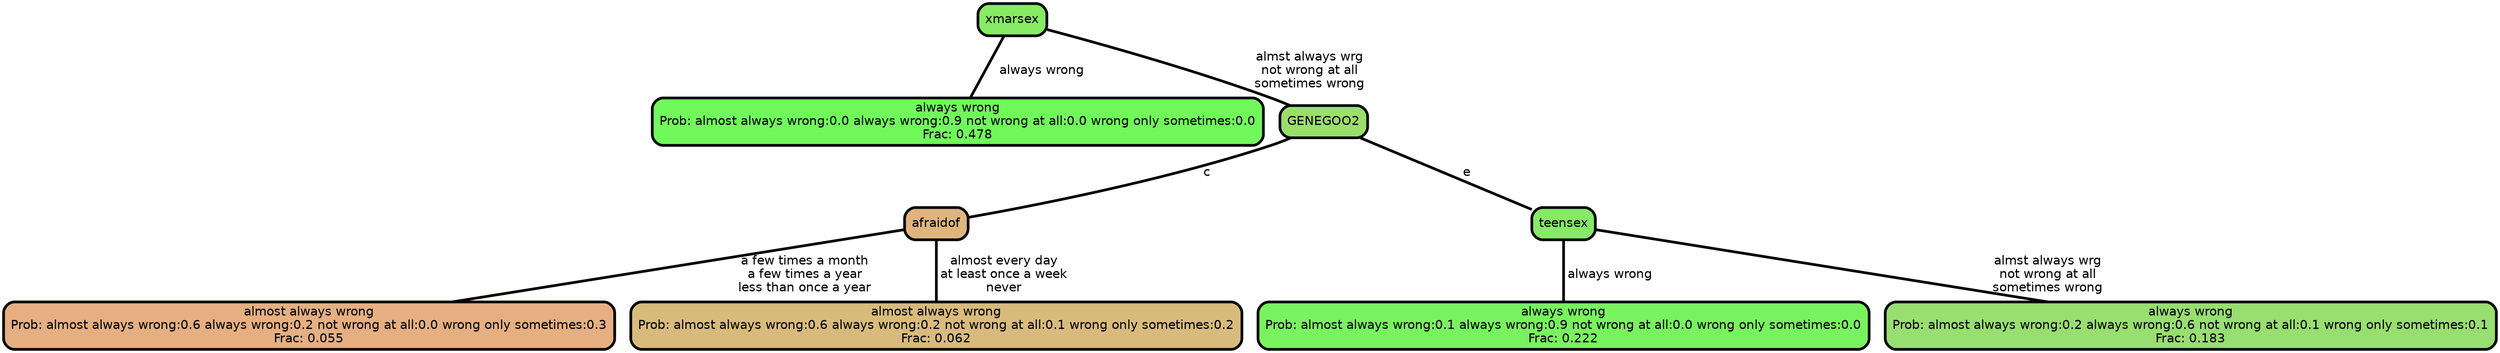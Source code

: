 graph Tree {
node [shape=box, style="filled, rounded",color="black",penwidth="3",fontcolor="black",                 fontname=helvetica] ;
graph [ranksep="0 equally", splines=straight,                 bgcolor=transparent, dpi=200] ;
edge [fontname=helvetica, color=black] ;
0 [label="always wrong
Prob: almost always wrong:0.0 always wrong:0.9 not wrong at all:0.0 wrong only sometimes:0.0
Frac: 0.478", fillcolor="#71f95b"] ;
1 [label="xmarsex", fillcolor="#87eb64"] ;
2 [label="almost always wrong
Prob: almost always wrong:0.6 always wrong:0.2 not wrong at all:0.0 wrong only sometimes:0.3
Frac: 0.055", fillcolor="#e5af81"] ;
3 [label="afraidof", fillcolor="#deb57f"] ;
4 [label="almost always wrong
Prob: almost always wrong:0.6 always wrong:0.2 not wrong at all:0.1 wrong only sometimes:0.2
Frac: 0.062", fillcolor="#d8bb7c"] ;
5 [label="GENEGOO2", fillcolor="#9ade6c"] ;
6 [label="always wrong
Prob: almost always wrong:0.1 always wrong:0.9 not wrong at all:0.0 wrong only sometimes:0.0
Frac: 0.222", fillcolor="#78f35f"] ;
7 [label="teensex", fillcolor="#87e967"] ;
8 [label="always wrong
Prob: almost always wrong:0.2 always wrong:0.6 not wrong at all:0.1 wrong only sometimes:0.1
Frac: 0.183", fillcolor="#98de70"] ;
1 -- 0 [label=" always wrong",penwidth=3] ;
1 -- 5 [label=" almst always wrg\n not wrong at all\n sometimes wrong",penwidth=3] ;
3 -- 2 [label=" a few times a month\n a few times a year\n less than once a year",penwidth=3] ;
3 -- 4 [label=" almost every day\n at least once a week\n never",penwidth=3] ;
5 -- 3 [label=" c",penwidth=3] ;
5 -- 7 [label=" e",penwidth=3] ;
7 -- 6 [label=" always wrong",penwidth=3] ;
7 -- 8 [label=" almst always wrg\n not wrong at all\n sometimes wrong",penwidth=3] ;
{rank = same;}}